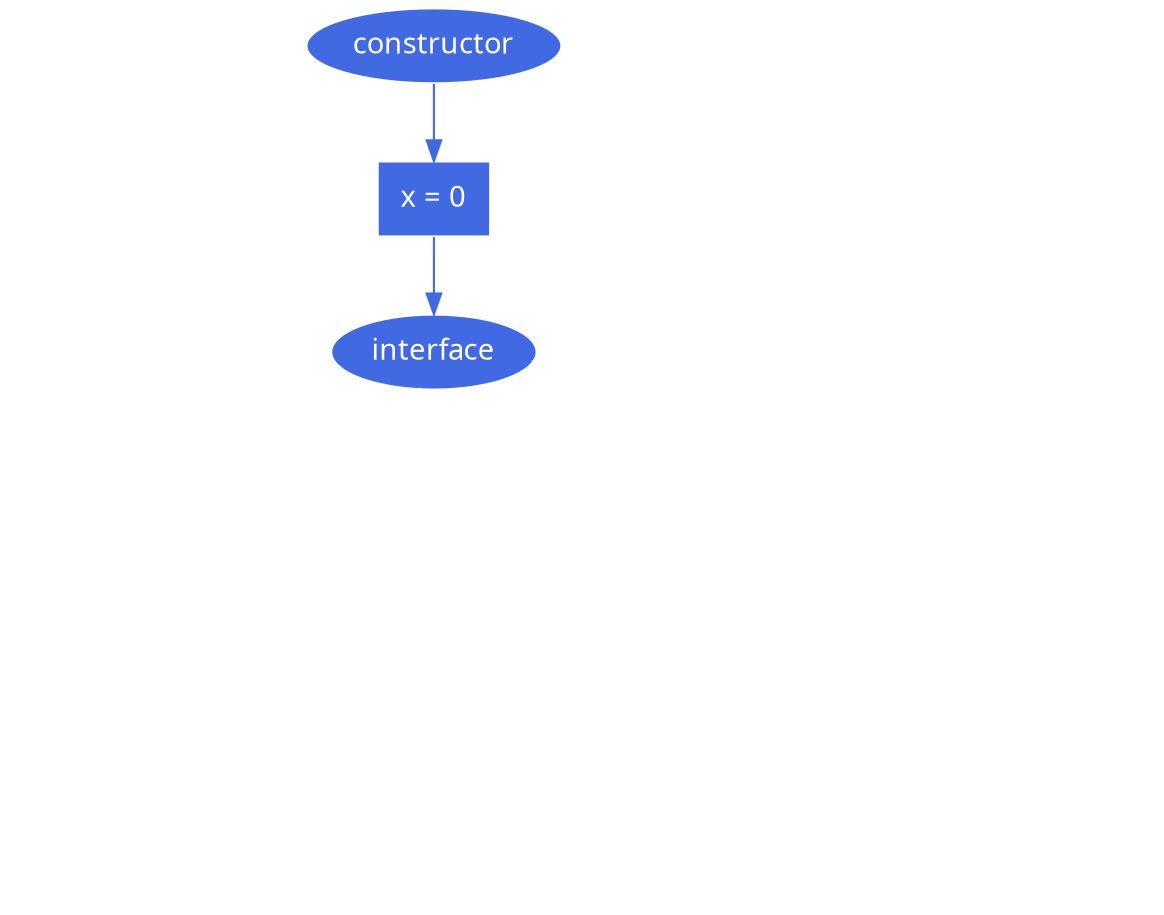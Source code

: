digraph StateMachine {
	graph [bgcolor=transparent fontpath="/home/leonardo/devel/text/chc_devcon_v/fonts" fontname="OverpassMono-Bold.ttf"]
	node [color=white, fontcolor=white fontpath="/home/leonardo/devel/text/chc_devcon_v/fonts" fontname="OverpassMono-Bold.ttf"];
	edge [color=white, fontcolor=white fontpath="/home/leonardo/devel/text/chc_devcon_v/fonts" fontname="OverpassMono-Bold.ttf"];

	constructor [style=filled, fillcolor=royalblue]
	constructor_body [shape=record label="x = 0" style=filled fillcolor=royalblue]
	interface [style=filled, fillcolor=royalblue]

	f_if [shape=record label="x = 1"]

	g_if [shape=record label="x = 0"]

	invariant_body [shape=record label="assert(x \<= 1)"]

	constructor -> constructor_body [color=royalblue]
	constructor_body -> interface [color=royalblue]

	interface -> f_entry
	f_entry -> f_if [label="x = 0"]
	f_if -> f_exit
	f_entry -> f_exit [label="x != 0"]
	f_exit -> interface

	interface -> g_entry
	g_entry -> g_if [label="x = 1"]
	g_if -> g_exit
	g_entry -> g_exit [label="x != 1"]
	g_exit -> interface

	interface -> invariant_entry
	invariant_entry -> invariant_body
	invariant_body -> error [label="x > 1"]
	invariant_body -> invariant_exit [label="x <= 1"]
	invariant_exit -> interface
}
